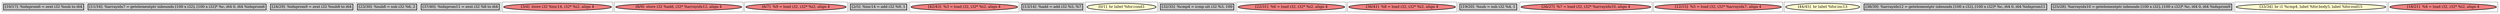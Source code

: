 
digraph G {





subgraph cluster22 {


node411 [penwidth=3.0,fontsize=20,fillcolor=grey,label="[10/17]  %idxprom6 = zext i32 %sub to i64",shape=rectangle,style=filled ]



}

subgraph cluster20 {


node409 [penwidth=3.0,fontsize=20,fillcolor=grey,label="[11/16]  %arrayidx7 = getelementptr inbounds [100 x i32], [100 x i32]* %c, i64 0, i64 %idxprom6",shape=rectangle,style=filled ]



}

subgraph cluster18 {


node407 [penwidth=3.0,fontsize=20,fillcolor=grey,label="[24/29]  %idxprom9 = zext i32 %sub8 to i64",shape=rectangle,style=filled ]



}

subgraph cluster16 {


node405 [penwidth=3.0,fontsize=20,fillcolor=grey,label="[23/30]  %sub8 = sub i32 %6, 2",shape=rectangle,style=filled ]



}

subgraph cluster17 {


node406 [penwidth=3.0,fontsize=20,fillcolor=grey,label="[37/40]  %idxprom11 = zext i32 %8 to i64",shape=rectangle,style=filled ]



}

subgraph cluster4 {


node393 [penwidth=3.0,fontsize=20,fillcolor=lightcoral,label="[3/4]  store i32 %inc14, i32* %i2, align 4",shape=ellipse,style=filled ]



}

subgraph cluster3 {


node392 [penwidth=3.0,fontsize=20,fillcolor=lightcoral,label="[8/9]  store i32 %add, i32* %arrayidx12, align 4",shape=ellipse,style=filled ]



}

subgraph cluster2 {


node391 [penwidth=3.0,fontsize=20,fillcolor=lightcoral,label="[6/7]  %9 = load i32, i32* %i2, align 4",shape=ellipse,style=filled ]



}

subgraph cluster1 {


node390 [penwidth=3.0,fontsize=20,fillcolor=grey,label="[2/5]  %inc14 = add i32 %9, 1",shape=rectangle,style=filled ]



}

subgraph cluster12 {


node401 [penwidth=3.0,fontsize=20,fillcolor=lightcoral,label="[42/43]  %3 = load i32, i32* %i2, align 4",shape=ellipse,style=filled ]



}

subgraph cluster5 {


node394 [penwidth=3.0,fontsize=20,fillcolor=grey,label="[13/14]  %add = add i32 %5, %7",shape=rectangle,style=filled ]



}

subgraph cluster0 {


node389 [penwidth=3.0,fontsize=20,fillcolor=lemonchiffon,label="[0/1]  br label %for.cond3",shape=ellipse,style=filled ]



}

subgraph cluster6 {


node395 [penwidth=3.0,fontsize=20,fillcolor=grey,label="[32/35]  %cmp4 = icmp ult i32 %3, 100",shape=rectangle,style=filled ]



}

subgraph cluster14 {


node403 [penwidth=3.0,fontsize=20,fillcolor=lightcoral,label="[22/31]  %6 = load i32, i32* %i2, align 4",shape=ellipse,style=filled ]



}

subgraph cluster7 {


node396 [penwidth=3.0,fontsize=20,fillcolor=lightcoral,label="[36/41]  %8 = load i32, i32* %i2, align 4",shape=ellipse,style=filled ]



}

subgraph cluster8 {


node397 [penwidth=3.0,fontsize=20,fillcolor=grey,label="[19/20]  %sub = sub i32 %4, 1",shape=rectangle,style=filled ]



}

subgraph cluster21 {


node410 [penwidth=3.0,fontsize=20,fillcolor=lightcoral,label="[26/27]  %7 = load i32, i32* %arrayidx10, align 4",shape=ellipse,style=filled ]



}

subgraph cluster9 {


node398 [penwidth=3.0,fontsize=20,fillcolor=lightcoral,label="[12/15]  %5 = load i32, i32* %arrayidx7, align 4",shape=ellipse,style=filled ]



}

subgraph cluster19 {


node408 [penwidth=3.0,fontsize=20,fillcolor=lemonchiffon,label="[44/45]  br label %for.inc13",shape=ellipse,style=filled ]



}

subgraph cluster10 {


node399 [penwidth=3.0,fontsize=20,fillcolor=grey,label="[38/39]  %arrayidx12 = getelementptr inbounds [100 x i32], [100 x i32]* %c, i64 0, i64 %idxprom11",shape=rectangle,style=filled ]



}

subgraph cluster11 {


node400 [penwidth=3.0,fontsize=20,fillcolor=grey,label="[25/28]  %arrayidx10 = getelementptr inbounds [100 x i32], [100 x i32]* %c, i64 0, i64 %idxprom9",shape=rectangle,style=filled ]



}

subgraph cluster13 {


node402 [penwidth=3.0,fontsize=20,fillcolor=lemonchiffon,label="[33/34]  br i1 %cmp4, label %for.body5, label %for.end15",shape=ellipse,style=filled ]



}

subgraph cluster15 {


node404 [penwidth=3.0,fontsize=20,fillcolor=lightcoral,label="[18/21]  %4 = load i32, i32* %i2, align 4",shape=ellipse,style=filled ]



}

}

